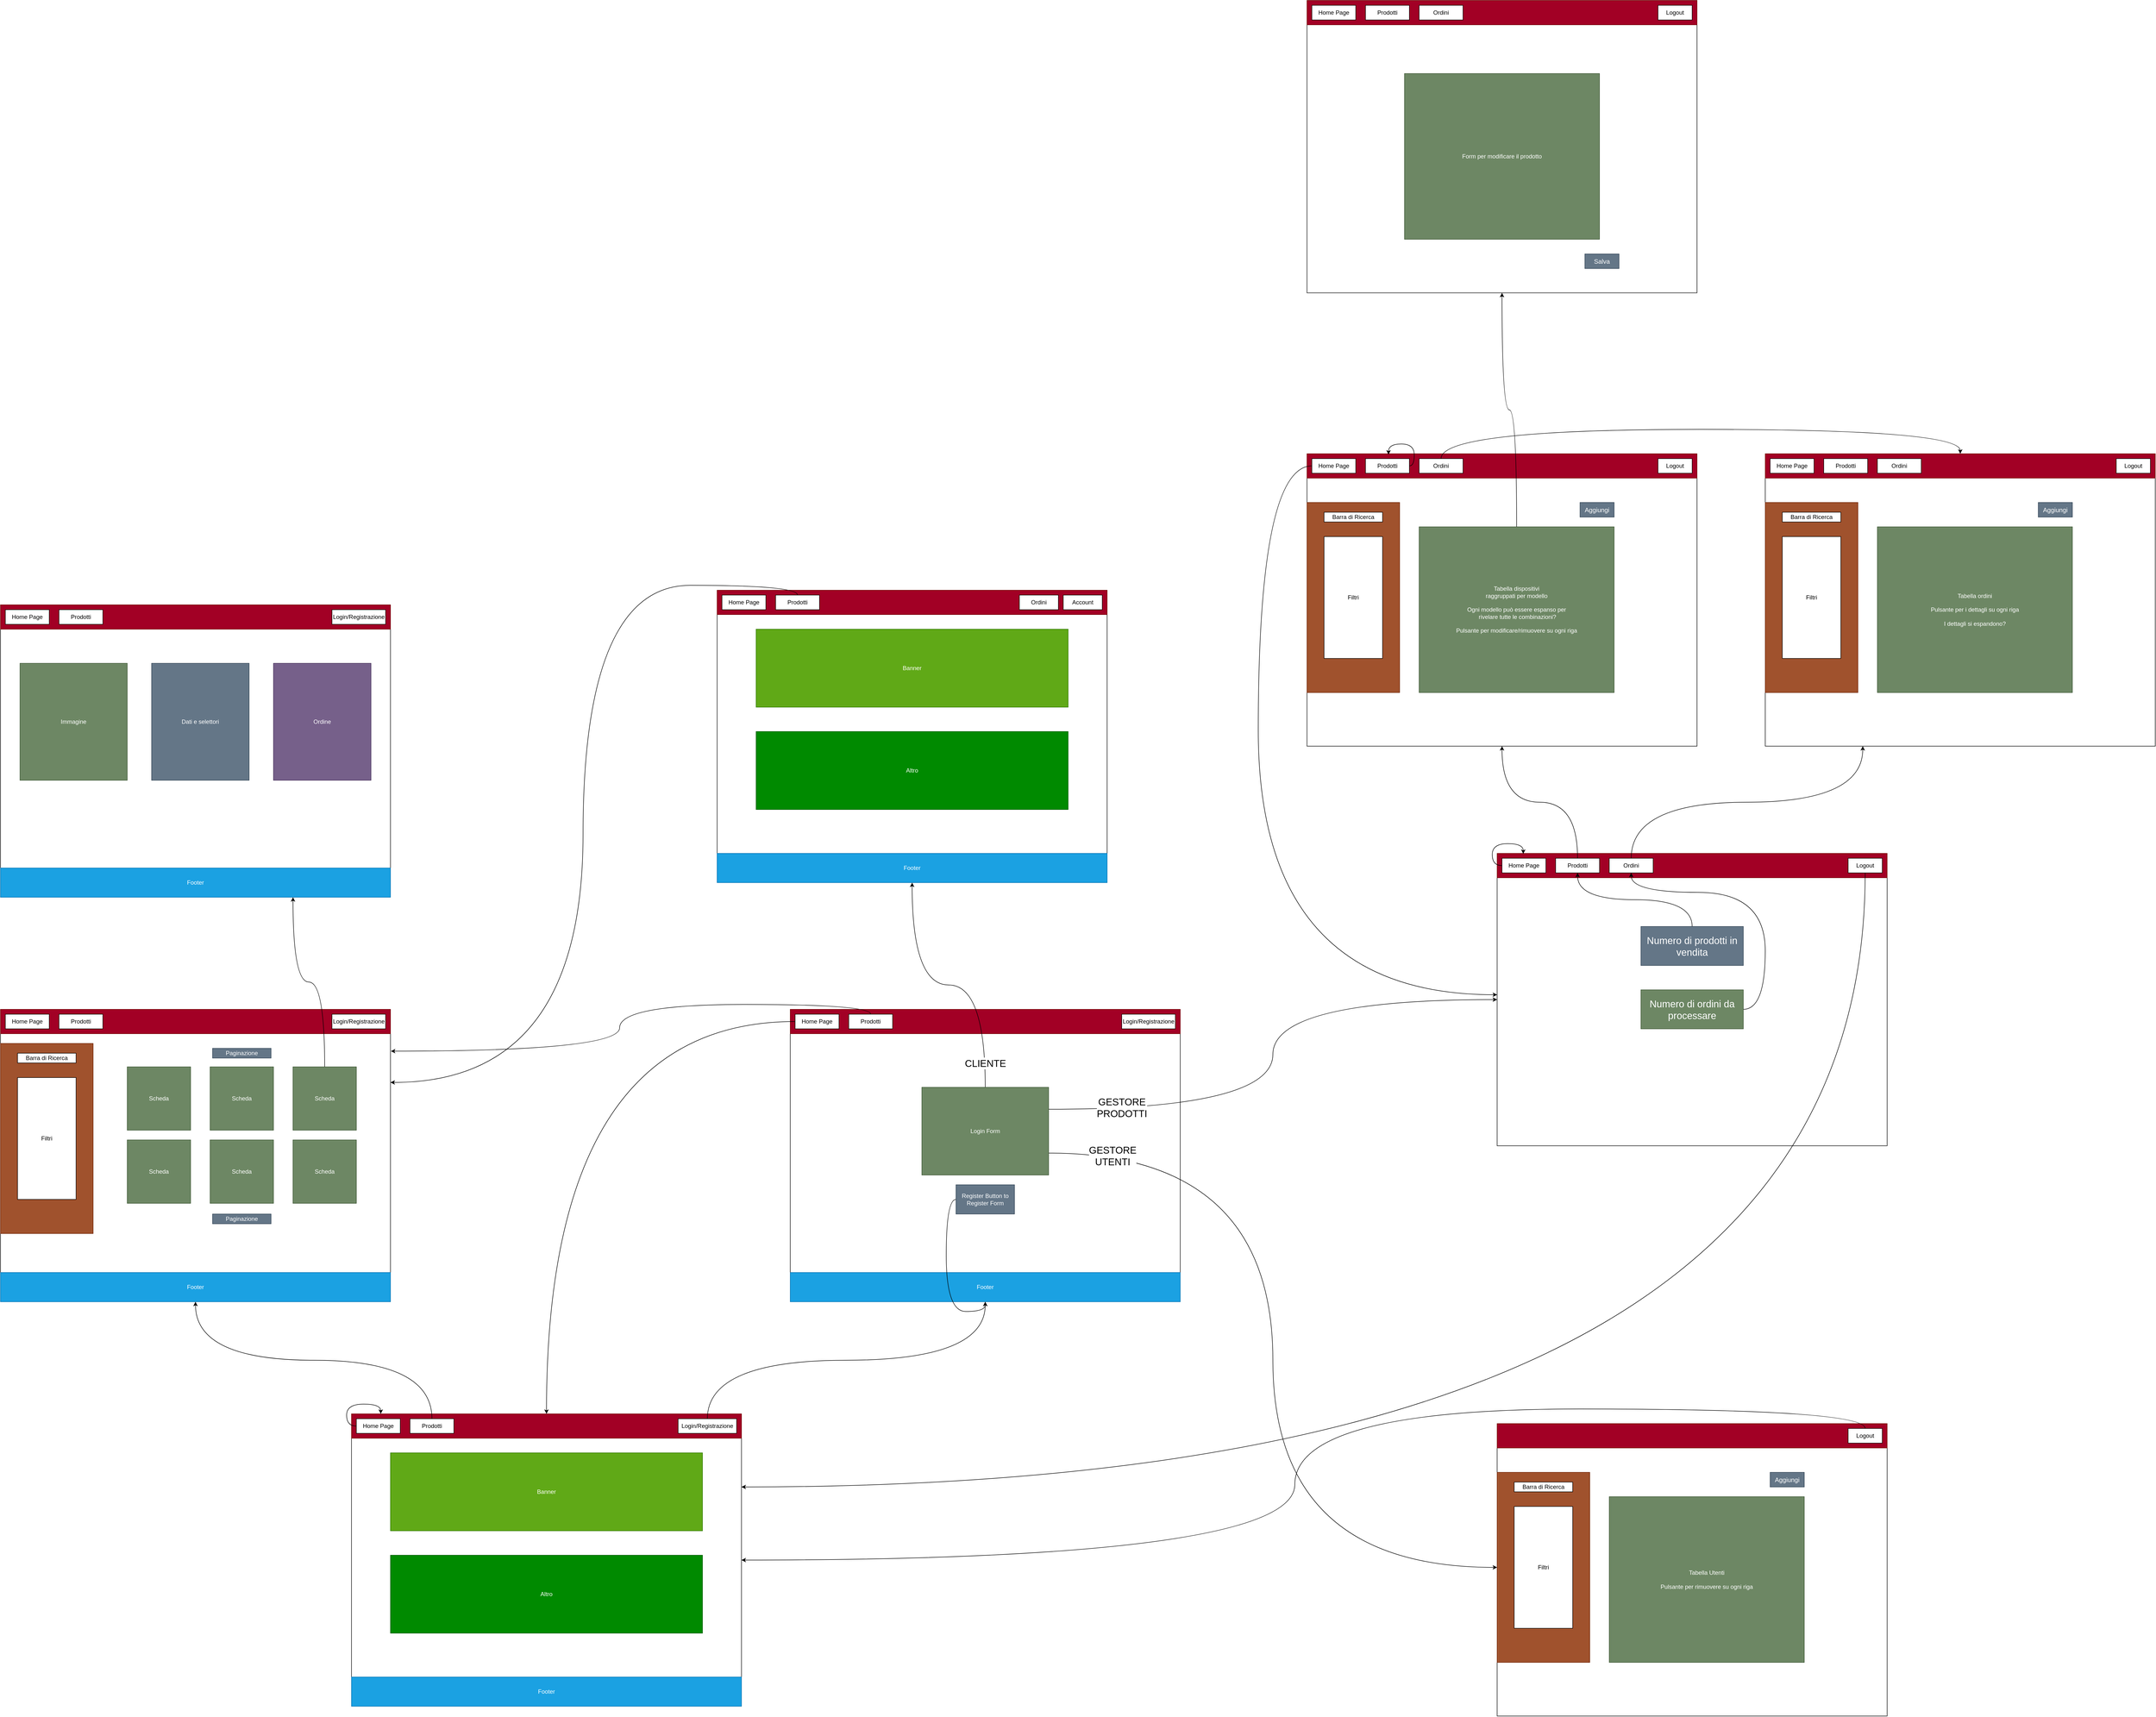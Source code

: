 <mxfile version="20.6.2" type="device"><diagram id="uJWC2vz_5kmINg8f4lFD" name="Pagina-1"><mxGraphModel dx="3523" dy="4247" grid="0" gridSize="10" guides="1" tooltips="1" connect="1" arrows="1" fold="1" page="0" pageScale="1" pageWidth="1654" pageHeight="1169" math="0" shadow="0"><root><mxCell id="0"/><mxCell id="1" parent="0"/><mxCell id="5L33MMsRn-B8upwN82rz-2" value="" style="rounded=0;whiteSpace=wrap;html=1;" parent="1" vertex="1"><mxGeometry x="400" y="320" width="800" height="600" as="geometry"/></mxCell><mxCell id="5L33MMsRn-B8upwN82rz-4" value="" style="rounded=0;whiteSpace=wrap;html=1;fillColor=#a20025;fontColor=#ffffff;strokeColor=#6F0000;" parent="1" vertex="1"><mxGeometry x="400" y="320" width="800" height="50" as="geometry"/></mxCell><mxCell id="5L33MMsRn-B8upwN82rz-20" style="edgeStyle=orthogonalEdgeStyle;rounded=0;orthogonalLoop=1;jettySize=auto;html=1;exitX=0.5;exitY=0;exitDx=0;exitDy=0;entryX=0.5;entryY=1;entryDx=0;entryDy=0;fontSize=29;curved=1;" parent="1" source="5L33MMsRn-B8upwN82rz-6" target="5L33MMsRn-B8upwN82rz-19" edge="1"><mxGeometry relative="1" as="geometry"/></mxCell><mxCell id="dCigytZozR-ywAil5NkE-80" style="edgeStyle=orthogonalEdgeStyle;curved=1;rounded=0;orthogonalLoop=1;jettySize=auto;html=1;exitX=0;exitY=0.5;exitDx=0;exitDy=0;entryX=0.075;entryY=0;entryDx=0;entryDy=0;entryPerimeter=0;fontSize=20;" edge="1" parent="1" source="5L33MMsRn-B8upwN82rz-5" target="5L33MMsRn-B8upwN82rz-4"><mxGeometry relative="1" as="geometry"/></mxCell><mxCell id="5L33MMsRn-B8upwN82rz-5" value="Home Page" style="rounded=0;whiteSpace=wrap;html=1;" parent="1" vertex="1"><mxGeometry x="410" y="330" width="90" height="30" as="geometry"/></mxCell><mxCell id="5L33MMsRn-B8upwN82rz-6" value="Prodotti" style="rounded=0;whiteSpace=wrap;html=1;" parent="1" vertex="1"><mxGeometry x="520" y="330" width="90" height="30" as="geometry"/></mxCell><mxCell id="dCigytZozR-ywAil5NkE-44" style="edgeStyle=orthogonalEdgeStyle;curved=1;rounded=0;orthogonalLoop=1;jettySize=auto;html=1;exitX=0.5;exitY=0;exitDx=0;exitDy=0;entryX=0.5;entryY=1;entryDx=0;entryDy=0;" edge="1" parent="1" source="5L33MMsRn-B8upwN82rz-7" target="dCigytZozR-ywAil5NkE-43"><mxGeometry relative="1" as="geometry"/></mxCell><mxCell id="5L33MMsRn-B8upwN82rz-7" value="Login/Registrazione" style="rounded=0;whiteSpace=wrap;html=1;" parent="1" vertex="1"><mxGeometry x="1070" y="330" width="120" height="30" as="geometry"/></mxCell><mxCell id="5L33MMsRn-B8upwN82rz-8" value="Banner" style="rounded=0;whiteSpace=wrap;html=1;fillColor=#60a917;fontColor=#ffffff;strokeColor=#2D7600;" parent="1" vertex="1"><mxGeometry x="480" y="400" width="640" height="160" as="geometry"/></mxCell><mxCell id="5L33MMsRn-B8upwN82rz-9" value="Altro" style="rounded=0;whiteSpace=wrap;html=1;fillColor=#008a00;fontColor=#ffffff;strokeColor=#005700;" parent="1" vertex="1"><mxGeometry x="480" y="610" width="640" height="160" as="geometry"/></mxCell><mxCell id="5L33MMsRn-B8upwN82rz-12" value="" style="rounded=0;whiteSpace=wrap;html=1;" parent="1" vertex="1"><mxGeometry x="-320" y="-510" width="800" height="600" as="geometry"/></mxCell><mxCell id="5L33MMsRn-B8upwN82rz-13" value="" style="rounded=0;whiteSpace=wrap;html=1;fillColor=#a20025;fontColor=#ffffff;strokeColor=#6F0000;" parent="1" vertex="1"><mxGeometry x="-320" y="-510" width="800" height="50" as="geometry"/></mxCell><mxCell id="5L33MMsRn-B8upwN82rz-14" value="Home Page" style="rounded=0;whiteSpace=wrap;html=1;" parent="1" vertex="1"><mxGeometry x="-310" y="-500" width="90" height="30" as="geometry"/></mxCell><mxCell id="5L33MMsRn-B8upwN82rz-15" value="Prodotti" style="rounded=0;whiteSpace=wrap;html=1;" parent="1" vertex="1"><mxGeometry x="-200" y="-500" width="90" height="30" as="geometry"/></mxCell><mxCell id="5L33MMsRn-B8upwN82rz-16" value="Login/Registrazione" style="rounded=0;whiteSpace=wrap;html=1;" parent="1" vertex="1"><mxGeometry x="360" y="-500" width="110" height="30" as="geometry"/></mxCell><mxCell id="5L33MMsRn-B8upwN82rz-19" value="Footer" style="rounded=0;whiteSpace=wrap;html=1;fillColor=#1ba1e2;fontColor=#ffffff;strokeColor=#006EAF;" parent="1" vertex="1"><mxGeometry x="-320" y="30" width="800" height="60" as="geometry"/></mxCell><mxCell id="dCigytZozR-ywAil5NkE-1" value="" style="rounded=0;whiteSpace=wrap;html=1;fillColor=#a0522d;fontColor=#ffffff;strokeColor=#6D1F00;" vertex="1" parent="1"><mxGeometry x="-320" y="-440" width="190" height="390" as="geometry"/></mxCell><mxCell id="dCigytZozR-ywAil5NkE-2" value="Barra di Ricerca" style="rounded=0;whiteSpace=wrap;html=1;" vertex="1" parent="1"><mxGeometry x="-285" y="-420" width="120" height="20" as="geometry"/></mxCell><mxCell id="dCigytZozR-ywAil5NkE-3" value="Filtri" style="rounded=0;whiteSpace=wrap;html=1;" vertex="1" parent="1"><mxGeometry x="-285" y="-370" width="120" height="250" as="geometry"/></mxCell><mxCell id="dCigytZozR-ywAil5NkE-4" value="Scheda" style="rounded=0;whiteSpace=wrap;html=1;fillColor=#6d8764;fontColor=#ffffff;strokeColor=#3A5431;" vertex="1" parent="1"><mxGeometry x="-60" y="-392" width="130" height="130" as="geometry"/></mxCell><mxCell id="dCigytZozR-ywAil5NkE-5" value="Scheda" style="rounded=0;whiteSpace=wrap;html=1;fillColor=#6d8764;fontColor=#ffffff;strokeColor=#3A5431;" vertex="1" parent="1"><mxGeometry x="110" y="-392" width="130" height="130" as="geometry"/></mxCell><mxCell id="dCigytZozR-ywAil5NkE-32" style="edgeStyle=orthogonalEdgeStyle;rounded=0;orthogonalLoop=1;jettySize=auto;html=1;exitX=0.5;exitY=0;exitDx=0;exitDy=0;entryX=0.75;entryY=1;entryDx=0;entryDy=0;curved=1;" edge="1" parent="1" source="dCigytZozR-ywAil5NkE-6" target="dCigytZozR-ywAil5NkE-20"><mxGeometry relative="1" as="geometry"/></mxCell><mxCell id="dCigytZozR-ywAil5NkE-6" value="Scheda" style="rounded=0;whiteSpace=wrap;html=1;fillColor=#6d8764;fontColor=#ffffff;strokeColor=#3A5431;" vertex="1" parent="1"><mxGeometry x="280" y="-392" width="130" height="130" as="geometry"/></mxCell><mxCell id="dCigytZozR-ywAil5NkE-7" value="Scheda" style="rounded=0;whiteSpace=wrap;html=1;fillColor=#6d8764;fontColor=#ffffff;strokeColor=#3A5431;" vertex="1" parent="1"><mxGeometry x="-60" y="-242" width="130" height="130" as="geometry"/></mxCell><mxCell id="dCigytZozR-ywAil5NkE-8" value="Scheda" style="rounded=0;whiteSpace=wrap;html=1;fillColor=#6d8764;fontColor=#ffffff;strokeColor=#3A5431;" vertex="1" parent="1"><mxGeometry x="110" y="-242" width="130" height="130" as="geometry"/></mxCell><mxCell id="dCigytZozR-ywAil5NkE-9" value="Scheda" style="rounded=0;whiteSpace=wrap;html=1;fillColor=#6d8764;fontColor=#ffffff;strokeColor=#3A5431;" vertex="1" parent="1"><mxGeometry x="280" y="-242" width="130" height="130" as="geometry"/></mxCell><mxCell id="dCigytZozR-ywAil5NkE-13" value="Paginazione" style="rounded=0;whiteSpace=wrap;html=1;fillColor=#647687;fontColor=#ffffff;strokeColor=#314354;" vertex="1" parent="1"><mxGeometry x="115" y="-90" width="120" height="20" as="geometry"/></mxCell><mxCell id="dCigytZozR-ywAil5NkE-14" value="Paginazione" style="rounded=0;whiteSpace=wrap;html=1;fillColor=#647687;fontColor=#ffffff;strokeColor=#314354;" vertex="1" parent="1"><mxGeometry x="115" y="-430" width="120" height="20" as="geometry"/></mxCell><mxCell id="dCigytZozR-ywAil5NkE-15" value="" style="rounded=0;whiteSpace=wrap;html=1;" vertex="1" parent="1"><mxGeometry x="-320" y="-1340" width="800" height="600" as="geometry"/></mxCell><mxCell id="dCigytZozR-ywAil5NkE-16" value="" style="rounded=0;whiteSpace=wrap;html=1;fillColor=#a20025;fontColor=#ffffff;strokeColor=#6F0000;" vertex="1" parent="1"><mxGeometry x="-320" y="-1340" width="800" height="50" as="geometry"/></mxCell><mxCell id="dCigytZozR-ywAil5NkE-17" value="Home Page" style="rounded=0;whiteSpace=wrap;html=1;" vertex="1" parent="1"><mxGeometry x="-310" y="-1330" width="90" height="30" as="geometry"/></mxCell><mxCell id="dCigytZozR-ywAil5NkE-18" value="Prodotti" style="rounded=0;whiteSpace=wrap;html=1;" vertex="1" parent="1"><mxGeometry x="-200" y="-1330" width="90" height="30" as="geometry"/></mxCell><mxCell id="dCigytZozR-ywAil5NkE-19" value="Login/Registrazione" style="rounded=0;whiteSpace=wrap;html=1;" vertex="1" parent="1"><mxGeometry x="360" y="-1330" width="110" height="30" as="geometry"/></mxCell><mxCell id="dCigytZozR-ywAil5NkE-20" value="Footer" style="rounded=0;whiteSpace=wrap;html=1;fillColor=#1ba1e2;fontColor=#ffffff;strokeColor=#006EAF;" vertex="1" parent="1"><mxGeometry x="-320" y="-800" width="800" height="60" as="geometry"/></mxCell><mxCell id="dCigytZozR-ywAil5NkE-33" value="Immagine" style="rounded=0;whiteSpace=wrap;html=1;fillColor=#6d8764;fontColor=#ffffff;strokeColor=#3A5431;" vertex="1" parent="1"><mxGeometry x="-280" y="-1220" width="220" height="240" as="geometry"/></mxCell><mxCell id="dCigytZozR-ywAil5NkE-34" value="Dati e selettori" style="rounded=0;whiteSpace=wrap;html=1;fillColor=#647687;fontColor=#ffffff;strokeColor=#314354;" vertex="1" parent="1"><mxGeometry x="-10" y="-1220" width="200" height="240" as="geometry"/></mxCell><mxCell id="dCigytZozR-ywAil5NkE-35" value="Ordine" style="rounded=0;whiteSpace=wrap;html=1;fillColor=#76608a;fontColor=#ffffff;strokeColor=#432D57;" vertex="1" parent="1"><mxGeometry x="240" y="-1220" width="200" height="240" as="geometry"/></mxCell><mxCell id="dCigytZozR-ywAil5NkE-36" value="" style="rounded=0;whiteSpace=wrap;html=1;" vertex="1" parent="1"><mxGeometry x="1300" y="-510" width="800" height="600" as="geometry"/></mxCell><mxCell id="dCigytZozR-ywAil5NkE-37" value="" style="rounded=0;whiteSpace=wrap;html=1;fillColor=#a20025;fontColor=#ffffff;strokeColor=#6F0000;" vertex="1" parent="1"><mxGeometry x="1300" y="-510" width="800" height="50" as="geometry"/></mxCell><mxCell id="dCigytZozR-ywAil5NkE-76" style="edgeStyle=orthogonalEdgeStyle;curved=1;rounded=0;orthogonalLoop=1;jettySize=auto;html=1;exitX=0;exitY=0.5;exitDx=0;exitDy=0;entryX=0.5;entryY=0;entryDx=0;entryDy=0;fontSize=20;" edge="1" parent="1" source="dCigytZozR-ywAil5NkE-38" target="5L33MMsRn-B8upwN82rz-4"><mxGeometry relative="1" as="geometry"/></mxCell><mxCell id="dCigytZozR-ywAil5NkE-38" value="Home Page" style="rounded=0;whiteSpace=wrap;html=1;" vertex="1" parent="1"><mxGeometry x="1310" y="-500" width="90" height="30" as="geometry"/></mxCell><mxCell id="dCigytZozR-ywAil5NkE-77" style="edgeStyle=orthogonalEdgeStyle;curved=1;rounded=0;orthogonalLoop=1;jettySize=auto;html=1;exitX=0.5;exitY=0;exitDx=0;exitDy=0;entryX=1.001;entryY=0.143;entryDx=0;entryDy=0;entryPerimeter=0;fontSize=20;" edge="1" parent="1" source="dCigytZozR-ywAil5NkE-39" target="5L33MMsRn-B8upwN82rz-12"><mxGeometry relative="1" as="geometry"/></mxCell><mxCell id="dCigytZozR-ywAil5NkE-39" value="Prodotti" style="rounded=0;whiteSpace=wrap;html=1;" vertex="1" parent="1"><mxGeometry x="1420" y="-500" width="90" height="30" as="geometry"/></mxCell><mxCell id="dCigytZozR-ywAil5NkE-40" value="Login/Registrazione" style="rounded=0;whiteSpace=wrap;html=1;" vertex="1" parent="1"><mxGeometry x="1980" y="-500" width="110" height="30" as="geometry"/></mxCell><mxCell id="dCigytZozR-ywAil5NkE-43" value="Footer" style="rounded=0;whiteSpace=wrap;html=1;fillColor=#1ba1e2;fontColor=#ffffff;strokeColor=#006EAF;" vertex="1" parent="1"><mxGeometry x="1300" y="30" width="800" height="60" as="geometry"/></mxCell><mxCell id="dCigytZozR-ywAil5NkE-69" style="edgeStyle=orthogonalEdgeStyle;curved=1;rounded=0;orthogonalLoop=1;jettySize=auto;html=1;exitX=1;exitY=0.25;exitDx=0;exitDy=0;entryX=0;entryY=0.5;entryDx=0;entryDy=0;" edge="1" parent="1" source="dCigytZozR-ywAil5NkE-47" target="dCigytZozR-ywAil5NkE-53"><mxGeometry relative="1" as="geometry"/></mxCell><mxCell id="dCigytZozR-ywAil5NkE-72" value="GESTORE&lt;br&gt;PRODOTTI" style="edgeLabel;html=1;align=center;verticalAlign=middle;resizable=0;points=[];fontSize=20;" vertex="1" connectable="0" parent="dCigytZozR-ywAil5NkE-69"><mxGeometry x="0.077" y="-11" relative="1" as="geometry"><mxPoint x="-321" y="152" as="offset"/></mxGeometry></mxCell><mxCell id="dCigytZozR-ywAil5NkE-73" style="edgeStyle=orthogonalEdgeStyle;curved=1;rounded=0;orthogonalLoop=1;jettySize=auto;html=1;exitX=0.5;exitY=0;exitDx=0;exitDy=0;entryX=0.5;entryY=1;entryDx=0;entryDy=0;fontSize=20;" edge="1" parent="1" source="dCigytZozR-ywAil5NkE-47" target="dCigytZozR-ywAil5NkE-68"><mxGeometry relative="1" as="geometry"/></mxCell><mxCell id="dCigytZozR-ywAil5NkE-78" value="CLIENTE" style="edgeLabel;html=1;align=center;verticalAlign=middle;resizable=0;points=[];fontSize=20;" vertex="1" connectable="0" parent="dCigytZozR-ywAil5NkE-73"><mxGeometry x="0.543" y="-19" relative="1" as="geometry"><mxPoint x="131" y="240" as="offset"/></mxGeometry></mxCell><mxCell id="dCigytZozR-ywAil5NkE-135" style="edgeStyle=orthogonalEdgeStyle;curved=1;rounded=0;orthogonalLoop=1;jettySize=auto;html=1;exitX=1;exitY=0.75;exitDx=0;exitDy=0;entryX=0;entryY=0.5;entryDx=0;entryDy=0;fontSize=13;" edge="1" parent="1" source="dCigytZozR-ywAil5NkE-47" target="dCigytZozR-ywAil5NkE-130"><mxGeometry relative="1" as="geometry"/></mxCell><mxCell id="dCigytZozR-ywAil5NkE-137" value="&lt;span style=&quot;font-size: 20px;&quot;&gt;GESTORE&lt;/span&gt;&lt;br style=&quot;font-size: 20px;&quot;&gt;&lt;span style=&quot;font-size: 20px;&quot;&gt;UTENTI&lt;/span&gt;" style="edgeLabel;html=1;align=center;verticalAlign=middle;resizable=0;points=[];fontSize=13;" vertex="1" connectable="0" parent="dCigytZozR-ywAil5NkE-135"><mxGeometry x="-0.804" y="-19" relative="1" as="geometry"><mxPoint x="-43" y="-14" as="offset"/></mxGeometry></mxCell><mxCell id="dCigytZozR-ywAil5NkE-47" value="Login Form" style="rounded=0;whiteSpace=wrap;html=1;fillColor=#6d8764;fontColor=#ffffff;strokeColor=#3A5431;" vertex="1" parent="1"><mxGeometry x="1570" y="-350" width="260" height="180" as="geometry"/></mxCell><mxCell id="dCigytZozR-ywAil5NkE-52" style="edgeStyle=orthogonalEdgeStyle;curved=1;rounded=0;orthogonalLoop=1;jettySize=auto;html=1;exitX=0;exitY=0.5;exitDx=0;exitDy=0;entryX=0.5;entryY=1;entryDx=0;entryDy=0;" edge="1" parent="1" source="dCigytZozR-ywAil5NkE-48" target="dCigytZozR-ywAil5NkE-43"><mxGeometry relative="1" as="geometry"/></mxCell><mxCell id="dCigytZozR-ywAil5NkE-48" value="Register Button to Register Form" style="rounded=0;whiteSpace=wrap;html=1;fillColor=#647687;fontColor=#ffffff;strokeColor=#314354;" vertex="1" parent="1"><mxGeometry x="1640" y="-150" width="120" height="60" as="geometry"/></mxCell><mxCell id="dCigytZozR-ywAil5NkE-49" value="Footer" style="rounded=0;whiteSpace=wrap;html=1;fillColor=#1ba1e2;fontColor=#ffffff;strokeColor=#006EAF;" vertex="1" parent="1"><mxGeometry x="400" y="860" width="800" height="60" as="geometry"/></mxCell><mxCell id="dCigytZozR-ywAil5NkE-53" value="" style="rounded=0;whiteSpace=wrap;html=1;" vertex="1" parent="1"><mxGeometry x="2750" y="-830" width="800" height="600" as="geometry"/></mxCell><mxCell id="dCigytZozR-ywAil5NkE-54" value="" style="rounded=0;whiteSpace=wrap;html=1;fillColor=#a20025;fontColor=#ffffff;strokeColor=#6F0000;" vertex="1" parent="1"><mxGeometry x="2750" y="-830" width="800" height="50" as="geometry"/></mxCell><mxCell id="dCigytZozR-ywAil5NkE-93" style="edgeStyle=orthogonalEdgeStyle;curved=1;rounded=0;orthogonalLoop=1;jettySize=auto;html=1;exitX=0;exitY=0.5;exitDx=0;exitDy=0;entryX=0.067;entryY=0.02;entryDx=0;entryDy=0;entryPerimeter=0;fontSize=20;" edge="1" parent="1" source="dCigytZozR-ywAil5NkE-55" target="dCigytZozR-ywAil5NkE-54"><mxGeometry relative="1" as="geometry"/></mxCell><mxCell id="dCigytZozR-ywAil5NkE-55" value="Home Page" style="rounded=0;whiteSpace=wrap;html=1;" vertex="1" parent="1"><mxGeometry x="2760" y="-820" width="90" height="30" as="geometry"/></mxCell><mxCell id="dCigytZozR-ywAil5NkE-94" style="edgeStyle=orthogonalEdgeStyle;curved=1;rounded=0;orthogonalLoop=1;jettySize=auto;html=1;exitX=0.5;exitY=0;exitDx=0;exitDy=0;entryX=0.5;entryY=1;entryDx=0;entryDy=0;fontSize=20;" edge="1" parent="1" source="dCigytZozR-ywAil5NkE-56" target="dCigytZozR-ywAil5NkE-84"><mxGeometry relative="1" as="geometry"/></mxCell><mxCell id="dCigytZozR-ywAil5NkE-56" value="Prodotti" style="rounded=0;whiteSpace=wrap;html=1;" vertex="1" parent="1"><mxGeometry x="2870" y="-820" width="90" height="30" as="geometry"/></mxCell><mxCell id="dCigytZozR-ywAil5NkE-101" style="edgeStyle=orthogonalEdgeStyle;curved=1;rounded=0;orthogonalLoop=1;jettySize=auto;html=1;exitX=0.5;exitY=1;exitDx=0;exitDy=0;entryX=1;entryY=0.25;entryDx=0;entryDy=0;fontSize=20;" edge="1" parent="1" source="dCigytZozR-ywAil5NkE-57" target="5L33MMsRn-B8upwN82rz-2"><mxGeometry relative="1" as="geometry"/></mxCell><mxCell id="dCigytZozR-ywAil5NkE-57" value="Logout" style="rounded=0;whiteSpace=wrap;html=1;" vertex="1" parent="1"><mxGeometry x="3470" y="-820" width="70" height="30" as="geometry"/></mxCell><mxCell id="dCigytZozR-ywAil5NkE-61" value="" style="rounded=0;whiteSpace=wrap;html=1;" vertex="1" parent="1"><mxGeometry x="1150" y="-1370" width="800" height="600" as="geometry"/></mxCell><mxCell id="dCigytZozR-ywAil5NkE-62" value="" style="rounded=0;whiteSpace=wrap;html=1;fillColor=#a20025;fontColor=#ffffff;strokeColor=#6F0000;" vertex="1" parent="1"><mxGeometry x="1150" y="-1370" width="800" height="50" as="geometry"/></mxCell><mxCell id="dCigytZozR-ywAil5NkE-63" value="Home Page" style="rounded=0;whiteSpace=wrap;html=1;" vertex="1" parent="1"><mxGeometry x="1160" y="-1360" width="90" height="30" as="geometry"/></mxCell><mxCell id="dCigytZozR-ywAil5NkE-75" style="edgeStyle=orthogonalEdgeStyle;curved=1;rounded=0;orthogonalLoop=1;jettySize=auto;html=1;exitX=0.5;exitY=0;exitDx=0;exitDy=0;entryX=1;entryY=0.25;entryDx=0;entryDy=0;fontSize=20;" edge="1" parent="1" source="dCigytZozR-ywAil5NkE-64" target="5L33MMsRn-B8upwN82rz-12"><mxGeometry relative="1" as="geometry"/></mxCell><mxCell id="dCigytZozR-ywAil5NkE-64" value="Prodotti" style="rounded=0;whiteSpace=wrap;html=1;" vertex="1" parent="1"><mxGeometry x="1270" y="-1360" width="90" height="30" as="geometry"/></mxCell><mxCell id="dCigytZozR-ywAil5NkE-65" value="Account" style="rounded=0;whiteSpace=wrap;html=1;" vertex="1" parent="1"><mxGeometry x="1860" y="-1360" width="80" height="30" as="geometry"/></mxCell><mxCell id="dCigytZozR-ywAil5NkE-66" value="Banner" style="rounded=0;whiteSpace=wrap;html=1;fillColor=#60a917;fontColor=#ffffff;strokeColor=#2D7600;" vertex="1" parent="1"><mxGeometry x="1230" y="-1290" width="640" height="160" as="geometry"/></mxCell><mxCell id="dCigytZozR-ywAil5NkE-67" value="Altro" style="rounded=0;whiteSpace=wrap;html=1;fillColor=#008a00;fontColor=#ffffff;strokeColor=#005700;" vertex="1" parent="1"><mxGeometry x="1230" y="-1080" width="640" height="160" as="geometry"/></mxCell><mxCell id="dCigytZozR-ywAil5NkE-68" value="Footer" style="rounded=0;whiteSpace=wrap;html=1;fillColor=#1ba1e2;fontColor=#ffffff;strokeColor=#006EAF;" vertex="1" parent="1"><mxGeometry x="1150" y="-830" width="800" height="60" as="geometry"/></mxCell><mxCell id="dCigytZozR-ywAil5NkE-74" value="Ordini" style="rounded=0;whiteSpace=wrap;html=1;" vertex="1" parent="1"><mxGeometry x="1770" y="-1360" width="80" height="30" as="geometry"/></mxCell><mxCell id="dCigytZozR-ywAil5NkE-113" style="edgeStyle=orthogonalEdgeStyle;curved=1;rounded=0;orthogonalLoop=1;jettySize=auto;html=1;exitX=0.5;exitY=0;exitDx=0;exitDy=0;entryX=0.25;entryY=1;entryDx=0;entryDy=0;fontSize=13;" edge="1" parent="1" source="dCigytZozR-ywAil5NkE-79" target="dCigytZozR-ywAil5NkE-102"><mxGeometry relative="1" as="geometry"/></mxCell><mxCell id="dCigytZozR-ywAil5NkE-79" value="Ordini" style="rounded=0;whiteSpace=wrap;html=1;" vertex="1" parent="1"><mxGeometry x="2980" y="-820" width="90" height="30" as="geometry"/></mxCell><mxCell id="dCigytZozR-ywAil5NkE-121" style="edgeStyle=orthogonalEdgeStyle;curved=1;rounded=0;orthogonalLoop=1;jettySize=auto;html=1;exitX=0.5;exitY=0;exitDx=0;exitDy=0;entryX=0.5;entryY=1;entryDx=0;entryDy=0;fontSize=13;" edge="1" parent="1" source="dCigytZozR-ywAil5NkE-81" target="dCigytZozR-ywAil5NkE-56"><mxGeometry relative="1" as="geometry"/></mxCell><mxCell id="dCigytZozR-ywAil5NkE-81" value="Numero di prodotti in vendita" style="rounded=0;whiteSpace=wrap;html=1;fontSize=20;fillColor=#647687;fontColor=#ffffff;strokeColor=#314354;" vertex="1" parent="1"><mxGeometry x="3045" y="-680" width="210" height="80" as="geometry"/></mxCell><mxCell id="dCigytZozR-ywAil5NkE-123" style="edgeStyle=orthogonalEdgeStyle;curved=1;rounded=0;orthogonalLoop=1;jettySize=auto;html=1;exitX=1;exitY=0.5;exitDx=0;exitDy=0;entryX=0.5;entryY=1;entryDx=0;entryDy=0;fontSize=13;" edge="1" parent="1" source="dCigytZozR-ywAil5NkE-82" target="dCigytZozR-ywAil5NkE-79"><mxGeometry relative="1" as="geometry"><Array as="points"><mxPoint x="3300" y="-510"/><mxPoint x="3300" y="-750"/><mxPoint x="3025" y="-750"/></Array></mxGeometry></mxCell><mxCell id="dCigytZozR-ywAil5NkE-82" value="Numero di ordini da processare" style="rounded=0;whiteSpace=wrap;html=1;fontSize=20;fillColor=#6d8764;fontColor=#ffffff;strokeColor=#3A5431;" vertex="1" parent="1"><mxGeometry x="3045" y="-550" width="210" height="80" as="geometry"/></mxCell><mxCell id="dCigytZozR-ywAil5NkE-84" value="" style="rounded=0;whiteSpace=wrap;html=1;" vertex="1" parent="1"><mxGeometry x="2360" y="-1650" width="800" height="600" as="geometry"/></mxCell><mxCell id="dCigytZozR-ywAil5NkE-85" value="" style="rounded=0;whiteSpace=wrap;html=1;fillColor=#a20025;fontColor=#ffffff;strokeColor=#6F0000;" vertex="1" parent="1"><mxGeometry x="2360" y="-1650" width="800" height="50" as="geometry"/></mxCell><mxCell id="dCigytZozR-ywAil5NkE-99" style="edgeStyle=orthogonalEdgeStyle;curved=1;rounded=0;orthogonalLoop=1;jettySize=auto;html=1;exitX=0;exitY=0.5;exitDx=0;exitDy=0;fontSize=20;" edge="1" parent="1" source="dCigytZozR-ywAil5NkE-86" target="dCigytZozR-ywAil5NkE-53"><mxGeometry relative="1" as="geometry"><Array as="points"><mxPoint x="2260" y="-1625"/><mxPoint x="2260" y="-540"/></Array></mxGeometry></mxCell><mxCell id="dCigytZozR-ywAil5NkE-86" value="Home Page" style="rounded=0;whiteSpace=wrap;html=1;" vertex="1" parent="1"><mxGeometry x="2370" y="-1640" width="90" height="30" as="geometry"/></mxCell><mxCell id="dCigytZozR-ywAil5NkE-120" style="edgeStyle=orthogonalEdgeStyle;curved=1;rounded=0;orthogonalLoop=1;jettySize=auto;html=1;exitX=1;exitY=0.5;exitDx=0;exitDy=0;entryX=0.209;entryY=0.034;entryDx=0;entryDy=0;entryPerimeter=0;fontSize=13;" edge="1" parent="1" source="dCigytZozR-ywAil5NkE-87" target="dCigytZozR-ywAil5NkE-85"><mxGeometry relative="1" as="geometry"><Array as="points"><mxPoint x="2580" y="-1625"/><mxPoint x="2580" y="-1670"/><mxPoint x="2527" y="-1670"/></Array></mxGeometry></mxCell><mxCell id="dCigytZozR-ywAil5NkE-87" value="Prodotti" style="rounded=0;whiteSpace=wrap;html=1;" vertex="1" parent="1"><mxGeometry x="2480" y="-1640" width="90" height="30" as="geometry"/></mxCell><mxCell id="dCigytZozR-ywAil5NkE-88" value="Logout" style="rounded=0;whiteSpace=wrap;html=1;" vertex="1" parent="1"><mxGeometry x="3080" y="-1640" width="70" height="30" as="geometry"/></mxCell><mxCell id="dCigytZozR-ywAil5NkE-116" style="edgeStyle=orthogonalEdgeStyle;curved=1;rounded=0;orthogonalLoop=1;jettySize=auto;html=1;exitX=0.5;exitY=0;exitDx=0;exitDy=0;entryX=0.5;entryY=0;entryDx=0;entryDy=0;fontSize=13;" edge="1" parent="1" source="dCigytZozR-ywAil5NkE-89" target="dCigytZozR-ywAil5NkE-103"><mxGeometry relative="1" as="geometry"><Array as="points"><mxPoint x="2635" y="-1700"/><mxPoint x="3700" y="-1700"/></Array></mxGeometry></mxCell><mxCell id="dCigytZozR-ywAil5NkE-89" value="Ordini" style="rounded=0;whiteSpace=wrap;html=1;" vertex="1" parent="1"><mxGeometry x="2590" y="-1640" width="90" height="30" as="geometry"/></mxCell><mxCell id="dCigytZozR-ywAil5NkE-95" value="" style="rounded=0;whiteSpace=wrap;html=1;fillColor=#a0522d;fontColor=#ffffff;strokeColor=#6D1F00;" vertex="1" parent="1"><mxGeometry x="2360" y="-1550" width="190" height="390" as="geometry"/></mxCell><mxCell id="dCigytZozR-ywAil5NkE-96" value="Barra di Ricerca" style="rounded=0;whiteSpace=wrap;html=1;" vertex="1" parent="1"><mxGeometry x="2395" y="-1530" width="120" height="20" as="geometry"/></mxCell><mxCell id="dCigytZozR-ywAil5NkE-97" value="Filtri" style="rounded=0;whiteSpace=wrap;html=1;" vertex="1" parent="1"><mxGeometry x="2395" y="-1480" width="120" height="250" as="geometry"/></mxCell><mxCell id="dCigytZozR-ywAil5NkE-151" style="edgeStyle=orthogonalEdgeStyle;curved=1;rounded=0;orthogonalLoop=1;jettySize=auto;html=1;exitX=0.5;exitY=0;exitDx=0;exitDy=0;entryX=0.5;entryY=1;entryDx=0;entryDy=0;fontSize=13;" edge="1" parent="1" source="dCigytZozR-ywAil5NkE-98" target="dCigytZozR-ywAil5NkE-139"><mxGeometry relative="1" as="geometry"/></mxCell><mxCell id="dCigytZozR-ywAil5NkE-98" value="Tabella dispositivi&lt;br&gt;raggruppati per modello&lt;br&gt;&lt;br&gt;Ogni modello può essere espanso per&lt;br&gt;&amp;nbsp;rivelare tutte le combinazioni?&lt;br&gt;&lt;br&gt;Pulsante per modificare/rimuovere su ogni riga" style="rounded=0;whiteSpace=wrap;html=1;fillColor=#6d8764;fontColor=#ffffff;strokeColor=#3A5431;" vertex="1" parent="1"><mxGeometry x="2590" y="-1500" width="400" height="340" as="geometry"/></mxCell><mxCell id="dCigytZozR-ywAil5NkE-100" value="Aggiungi" style="rounded=0;whiteSpace=wrap;html=1;fontSize=13;fillColor=#647687;fontColor=#ffffff;strokeColor=#314354;" vertex="1" parent="1"><mxGeometry x="2920" y="-1550" width="70" height="30" as="geometry"/></mxCell><mxCell id="dCigytZozR-ywAil5NkE-102" value="" style="rounded=0;whiteSpace=wrap;html=1;" vertex="1" parent="1"><mxGeometry x="3300" y="-1650" width="800" height="600" as="geometry"/></mxCell><mxCell id="dCigytZozR-ywAil5NkE-103" value="" style="rounded=0;whiteSpace=wrap;html=1;fillColor=#a20025;fontColor=#ffffff;strokeColor=#6F0000;" vertex="1" parent="1"><mxGeometry x="3300" y="-1650" width="800" height="50" as="geometry"/></mxCell><mxCell id="dCigytZozR-ywAil5NkE-104" value="Home Page" style="rounded=0;whiteSpace=wrap;html=1;" vertex="1" parent="1"><mxGeometry x="3310" y="-1640" width="90" height="30" as="geometry"/></mxCell><mxCell id="dCigytZozR-ywAil5NkE-105" value="Prodotti" style="rounded=0;whiteSpace=wrap;html=1;" vertex="1" parent="1"><mxGeometry x="3420" y="-1640" width="90" height="30" as="geometry"/></mxCell><mxCell id="dCigytZozR-ywAil5NkE-106" value="Logout" style="rounded=0;whiteSpace=wrap;html=1;" vertex="1" parent="1"><mxGeometry x="4020" y="-1640" width="70" height="30" as="geometry"/></mxCell><mxCell id="dCigytZozR-ywAil5NkE-107" value="Ordini" style="rounded=0;whiteSpace=wrap;html=1;" vertex="1" parent="1"><mxGeometry x="3530" y="-1640" width="90" height="30" as="geometry"/></mxCell><mxCell id="dCigytZozR-ywAil5NkE-108" value="" style="rounded=0;whiteSpace=wrap;html=1;fillColor=#a0522d;fontColor=#ffffff;strokeColor=#6D1F00;" vertex="1" parent="1"><mxGeometry x="3300" y="-1550" width="190" height="390" as="geometry"/></mxCell><mxCell id="dCigytZozR-ywAil5NkE-109" value="Barra di Ricerca" style="rounded=0;whiteSpace=wrap;html=1;" vertex="1" parent="1"><mxGeometry x="3335" y="-1530" width="120" height="20" as="geometry"/></mxCell><mxCell id="dCigytZozR-ywAil5NkE-110" value="Filtri" style="rounded=0;whiteSpace=wrap;html=1;" vertex="1" parent="1"><mxGeometry x="3335" y="-1480" width="120" height="250" as="geometry"/></mxCell><mxCell id="dCigytZozR-ywAil5NkE-111" value="Tabella ordini&lt;br&gt;&lt;br&gt;Pulsante per i dettagli su ogni riga&lt;br&gt;&lt;br&gt;I dettagli si espandono?" style="rounded=0;whiteSpace=wrap;html=1;fillColor=#6d8764;fontColor=#ffffff;strokeColor=#3A5431;" vertex="1" parent="1"><mxGeometry x="3530" y="-1500" width="400" height="340" as="geometry"/></mxCell><mxCell id="dCigytZozR-ywAil5NkE-112" value="Aggiungi" style="rounded=0;whiteSpace=wrap;html=1;fontSize=13;fillColor=#647687;fontColor=#ffffff;strokeColor=#314354;" vertex="1" parent="1"><mxGeometry x="3860" y="-1550" width="70" height="30" as="geometry"/></mxCell><mxCell id="dCigytZozR-ywAil5NkE-124" value="" style="rounded=0;whiteSpace=wrap;html=1;" vertex="1" parent="1"><mxGeometry x="2750" y="340" width="800" height="600" as="geometry"/></mxCell><mxCell id="dCigytZozR-ywAil5NkE-125" value="" style="rounded=0;whiteSpace=wrap;html=1;fillColor=#a20025;fontColor=#ffffff;strokeColor=#6F0000;" vertex="1" parent="1"><mxGeometry x="2750" y="340" width="800" height="50" as="geometry"/></mxCell><mxCell id="dCigytZozR-ywAil5NkE-138" style="edgeStyle=orthogonalEdgeStyle;curved=1;rounded=0;orthogonalLoop=1;jettySize=auto;html=1;exitX=0.5;exitY=0;exitDx=0;exitDy=0;fontSize=13;" edge="1" parent="1" source="dCigytZozR-ywAil5NkE-128" target="5L33MMsRn-B8upwN82rz-2"><mxGeometry relative="1" as="geometry"><Array as="points"><mxPoint x="3505" y="310"/><mxPoint x="2335" y="310"/><mxPoint x="2335" y="620"/></Array></mxGeometry></mxCell><mxCell id="dCigytZozR-ywAil5NkE-128" value="Logout" style="rounded=0;whiteSpace=wrap;html=1;" vertex="1" parent="1"><mxGeometry x="3470" y="350" width="70" height="30" as="geometry"/></mxCell><mxCell id="dCigytZozR-ywAil5NkE-130" value="" style="rounded=0;whiteSpace=wrap;html=1;fillColor=#a0522d;fontColor=#ffffff;strokeColor=#6D1F00;" vertex="1" parent="1"><mxGeometry x="2750" y="440" width="190" height="390" as="geometry"/></mxCell><mxCell id="dCigytZozR-ywAil5NkE-131" value="Barra di Ricerca" style="rounded=0;whiteSpace=wrap;html=1;" vertex="1" parent="1"><mxGeometry x="2785" y="460" width="120" height="20" as="geometry"/></mxCell><mxCell id="dCigytZozR-ywAil5NkE-132" value="Filtri" style="rounded=0;whiteSpace=wrap;html=1;" vertex="1" parent="1"><mxGeometry x="2785" y="510" width="120" height="250" as="geometry"/></mxCell><mxCell id="dCigytZozR-ywAil5NkE-133" value="Tabella Utenti&lt;br&gt;&lt;br&gt;Pulsante per rimuovere su ogni riga" style="rounded=0;whiteSpace=wrap;html=1;fillColor=#6d8764;fontColor=#ffffff;strokeColor=#3A5431;" vertex="1" parent="1"><mxGeometry x="2980" y="490" width="400" height="340" as="geometry"/></mxCell><mxCell id="dCigytZozR-ywAil5NkE-134" value="Aggiungi" style="rounded=0;whiteSpace=wrap;html=1;fontSize=13;fillColor=#647687;fontColor=#ffffff;strokeColor=#314354;" vertex="1" parent="1"><mxGeometry x="3310" y="440" width="70" height="30" as="geometry"/></mxCell><mxCell id="dCigytZozR-ywAil5NkE-139" value="" style="rounded=0;whiteSpace=wrap;html=1;" vertex="1" parent="1"><mxGeometry x="2360" y="-2580.08" width="800" height="600" as="geometry"/></mxCell><mxCell id="dCigytZozR-ywAil5NkE-140" value="" style="rounded=0;whiteSpace=wrap;html=1;fillColor=#a20025;fontColor=#ffffff;strokeColor=#6F0000;" vertex="1" parent="1"><mxGeometry x="2360" y="-2580.08" width="800" height="50" as="geometry"/></mxCell><mxCell id="dCigytZozR-ywAil5NkE-141" value="Home Page" style="rounded=0;whiteSpace=wrap;html=1;" vertex="1" parent="1"><mxGeometry x="2370" y="-2570.08" width="90" height="30" as="geometry"/></mxCell><mxCell id="dCigytZozR-ywAil5NkE-143" value="Prodotti" style="rounded=0;whiteSpace=wrap;html=1;" vertex="1" parent="1"><mxGeometry x="2480" y="-2570.08" width="90" height="30" as="geometry"/></mxCell><mxCell id="dCigytZozR-ywAil5NkE-144" value="Logout" style="rounded=0;whiteSpace=wrap;html=1;" vertex="1" parent="1"><mxGeometry x="3080" y="-2570.08" width="70" height="30" as="geometry"/></mxCell><mxCell id="dCigytZozR-ywAil5NkE-145" value="Ordini" style="rounded=0;whiteSpace=wrap;html=1;" vertex="1" parent="1"><mxGeometry x="2590" y="-2570.08" width="90" height="30" as="geometry"/></mxCell><mxCell id="dCigytZozR-ywAil5NkE-149" value="Form per modificare il prodotto" style="rounded=0;whiteSpace=wrap;html=1;fillColor=#6d8764;fontColor=#ffffff;strokeColor=#3A5431;" vertex="1" parent="1"><mxGeometry x="2560" y="-2430.08" width="400" height="340" as="geometry"/></mxCell><mxCell id="dCigytZozR-ywAil5NkE-152" value="Salva" style="rounded=0;whiteSpace=wrap;html=1;fontSize=13;fillColor=#647687;fontColor=#ffffff;strokeColor=#314354;" vertex="1" parent="1"><mxGeometry x="2930" y="-2060" width="70" height="30" as="geometry"/></mxCell></root></mxGraphModel></diagram></mxfile>